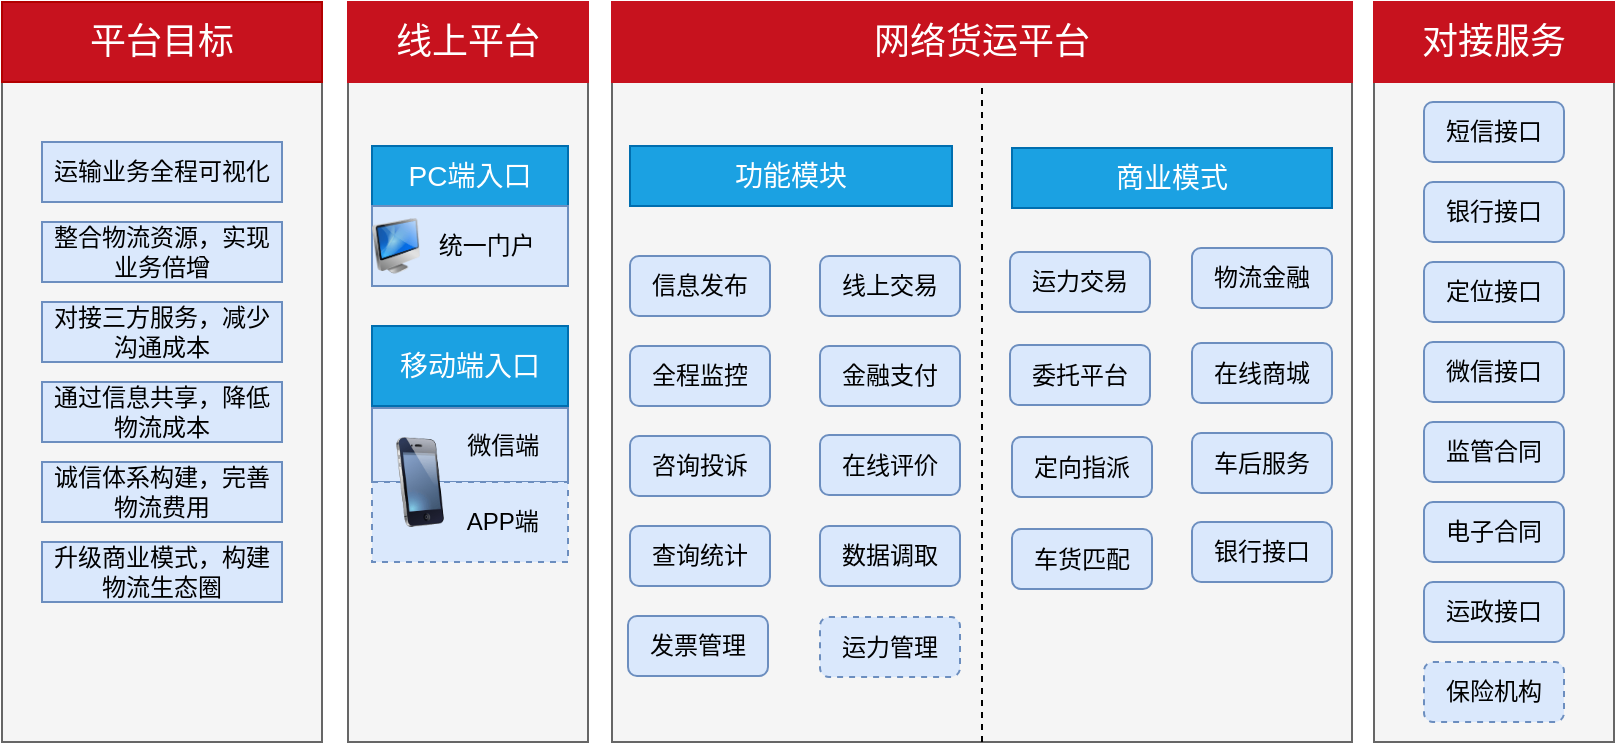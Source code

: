<mxfile version="12.3.5" type="github" pages="1">
  <diagram id="LsuL_oGiGIazWjCH5oAu" name="第 1 页">
    <mxGraphModel dx="854" dy="478" grid="1" gridSize="10" guides="1" tooltips="1" connect="1" arrows="1" fold="1" page="1" pageScale="1" pageWidth="827" pageHeight="1169" math="0" shadow="0">
      <root>
        <mxCell id="0"/>
        <mxCell id="1" parent="0"/>
        <mxCell id="XUsGg3tM2NAVNYVNYR5O-13" value="" style="rounded=0;whiteSpace=wrap;html=1;fillColor=#f5f5f5;strokeColor=#666666;fontColor=#333333;" vertex="1" parent="1">
          <mxGeometry x="15" y="80" width="160" height="330" as="geometry"/>
        </mxCell>
        <mxCell id="XUsGg3tM2NAVNYVNYR5O-14" value="&lt;font style=&quot;font-size: 18px&quot;&gt;平台目标&lt;/font&gt;" style="rounded=0;whiteSpace=wrap;html=1;fillColor=#C7121E;strokeColor=#B20000;fontColor=#ffffff;" vertex="1" parent="1">
          <mxGeometry x="15" y="40" width="160" height="40" as="geometry"/>
        </mxCell>
        <mxCell id="XUsGg3tM2NAVNYVNYR5O-15" value="" style="rounded=0;whiteSpace=wrap;html=1;fillColor=#f5f5f5;strokeColor=#666666;fontColor=#333333;" vertex="1" parent="1">
          <mxGeometry x="188" y="80" width="120" height="330" as="geometry"/>
        </mxCell>
        <mxCell id="XUsGg3tM2NAVNYVNYR5O-16" value="&lt;font style=&quot;font-size: 18px&quot;&gt;线上平台&lt;/font&gt;" style="rounded=0;whiteSpace=wrap;html=1;fillColor=#C7121E;strokeColor=#C7121E;fontColor=#ffffff;" vertex="1" parent="1">
          <mxGeometry x="188" y="40" width="120" height="40" as="geometry"/>
        </mxCell>
        <mxCell id="XUsGg3tM2NAVNYVNYR5O-17" value="" style="rounded=0;whiteSpace=wrap;html=1;fillColor=#f5f5f5;strokeColor=#666666;fontColor=#333333;" vertex="1" parent="1">
          <mxGeometry x="320" y="80" width="370" height="330" as="geometry"/>
        </mxCell>
        <mxCell id="XUsGg3tM2NAVNYVNYR5O-18" value="&lt;font style=&quot;font-size: 18px&quot;&gt;网络货运平台&lt;/font&gt;" style="rounded=0;whiteSpace=wrap;html=1;fillColor=#C7121E;strokeColor=#C7121E;fontColor=#ffffff;" vertex="1" parent="1">
          <mxGeometry x="320" y="40" width="370" height="40" as="geometry"/>
        </mxCell>
        <mxCell id="XUsGg3tM2NAVNYVNYR5O-19" value="" style="rounded=0;whiteSpace=wrap;html=1;fillColor=#f5f5f5;strokeColor=#666666;fontColor=#333333;" vertex="1" parent="1">
          <mxGeometry x="701" y="80" width="120" height="330" as="geometry"/>
        </mxCell>
        <mxCell id="XUsGg3tM2NAVNYVNYR5O-20" value="&lt;font style=&quot;font-size: 18px&quot;&gt;对接服务&lt;/font&gt;" style="rounded=0;whiteSpace=wrap;html=1;fillColor=#C7121E;strokeColor=#C7121E;fontColor=#ffffff;" vertex="1" parent="1">
          <mxGeometry x="701" y="40" width="120" height="40" as="geometry"/>
        </mxCell>
        <mxCell id="XUsGg3tM2NAVNYVNYR5O-21" value="短信接口" style="rounded=1;whiteSpace=wrap;html=1;fillColor=#dae8fc;strokeColor=#6c8ebf;" vertex="1" parent="1">
          <mxGeometry x="726" y="90" width="70" height="30" as="geometry"/>
        </mxCell>
        <mxCell id="XUsGg3tM2NAVNYVNYR5O-22" value="银行接口" style="rounded=1;whiteSpace=wrap;html=1;fillColor=#dae8fc;strokeColor=#6c8ebf;" vertex="1" parent="1">
          <mxGeometry x="726" y="130" width="70" height="30" as="geometry"/>
        </mxCell>
        <mxCell id="XUsGg3tM2NAVNYVNYR5O-23" value="定位接口" style="rounded=1;whiteSpace=wrap;html=1;fillColor=#dae8fc;strokeColor=#6c8ebf;" vertex="1" parent="1">
          <mxGeometry x="726" y="170" width="70" height="30" as="geometry"/>
        </mxCell>
        <mxCell id="XUsGg3tM2NAVNYVNYR5O-24" value="保险机构" style="rounded=1;whiteSpace=wrap;html=1;fillColor=#dae8fc;strokeColor=#6c8ebf;dashed=1;" vertex="1" parent="1">
          <mxGeometry x="726" y="370" width="70" height="30" as="geometry"/>
        </mxCell>
        <mxCell id="XUsGg3tM2NAVNYVNYR5O-25" value="监管合同" style="rounded=1;whiteSpace=wrap;html=1;fillColor=#dae8fc;strokeColor=#6c8ebf;" vertex="1" parent="1">
          <mxGeometry x="726" y="250" width="70" height="30" as="geometry"/>
        </mxCell>
        <mxCell id="XUsGg3tM2NAVNYVNYR5O-26" value="电子合同" style="rounded=1;whiteSpace=wrap;html=1;fillColor=#dae8fc;strokeColor=#6c8ebf;" vertex="1" parent="1">
          <mxGeometry x="726" y="290" width="70" height="30" as="geometry"/>
        </mxCell>
        <mxCell id="XUsGg3tM2NAVNYVNYR5O-27" value="运政接口" style="rounded=1;whiteSpace=wrap;html=1;fillColor=#dae8fc;strokeColor=#6c8ebf;" vertex="1" parent="1">
          <mxGeometry x="726" y="330" width="70" height="30" as="geometry"/>
        </mxCell>
        <mxCell id="XUsGg3tM2NAVNYVNYR5O-28" value="微信接口" style="rounded=1;whiteSpace=wrap;html=1;fillColor=#dae8fc;strokeColor=#6c8ebf;" vertex="1" parent="1">
          <mxGeometry x="726" y="210" width="70" height="30" as="geometry"/>
        </mxCell>
        <mxCell id="XUsGg3tM2NAVNYVNYR5O-31" value="&lt;font style=&quot;font-size: 14px&quot;&gt;PC端入口&lt;/font&gt;" style="rounded=0;whiteSpace=wrap;html=1;fillColor=#1ba1e2;strokeColor=#006EAF;fontColor=#ffffff;" vertex="1" parent="1">
          <mxGeometry x="200" y="112" width="98" height="30" as="geometry"/>
        </mxCell>
        <mxCell id="XUsGg3tM2NAVNYVNYR5O-41" value="&amp;nbsp; &amp;nbsp; &amp;nbsp;统一门户" style="rounded=0;whiteSpace=wrap;html=1;fillColor=#dae8fc;strokeColor=#6c8ebf;" vertex="1" parent="1">
          <mxGeometry x="200" y="142" width="98" height="40" as="geometry"/>
        </mxCell>
        <mxCell id="XUsGg3tM2NAVNYVNYR5O-42" value="" style="image;html=1;labelBackgroundColor=#ffffff;image=img/lib/clip_art/computers/iMac_128x128.png" vertex="1" parent="1">
          <mxGeometry x="200" y="147" width="24" height="30" as="geometry"/>
        </mxCell>
        <mxCell id="XUsGg3tM2NAVNYVNYR5O-43" value="&lt;font style=&quot;font-size: 14px&quot;&gt;移动端入口&lt;/font&gt;" style="rounded=0;whiteSpace=wrap;html=1;fillColor=#1ba1e2;strokeColor=#006EAF;fontColor=#ffffff;" vertex="1" parent="1">
          <mxGeometry x="200" y="202" width="98" height="40" as="geometry"/>
        </mxCell>
        <mxCell id="XUsGg3tM2NAVNYVNYR5O-44" value="&amp;nbsp; &amp;nbsp; &amp;nbsp; &amp;nbsp; &amp;nbsp; 微信端" style="rounded=0;whiteSpace=wrap;html=1;fillColor=#dae8fc;strokeColor=#6c8ebf;" vertex="1" parent="1">
          <mxGeometry x="200" y="243" width="98" height="37" as="geometry"/>
        </mxCell>
        <mxCell id="XUsGg3tM2NAVNYVNYR5O-45" value="&amp;nbsp; &amp;nbsp; &amp;nbsp; &amp;nbsp; &amp;nbsp; APP端" style="rounded=0;whiteSpace=wrap;html=1;fillColor=#dae8fc;strokeColor=#6c8ebf;dashed=1;" vertex="1" parent="1">
          <mxGeometry x="200" y="280" width="98" height="40" as="geometry"/>
        </mxCell>
        <mxCell id="XUsGg3tM2NAVNYVNYR5O-47" value="" style="image;html=1;labelBackgroundColor=#ffffff;image=img/lib/clip_art/telecommunication/iPhone_128x128.png;rounded=0;" vertex="1" parent="1">
          <mxGeometry x="209" y="257.5" width="30" height="45" as="geometry"/>
        </mxCell>
        <mxCell id="XUsGg3tM2NAVNYVNYR5O-48" value="运输业务全程可视化" style="rounded=0;whiteSpace=wrap;html=1;fillColor=#dae8fc;strokeColor=#6c8ebf;" vertex="1" parent="1">
          <mxGeometry x="35" y="110" width="120" height="30" as="geometry"/>
        </mxCell>
        <mxCell id="XUsGg3tM2NAVNYVNYR5O-51" value="整合物流资源，实现业务倍增" style="rounded=0;whiteSpace=wrap;html=1;fillColor=#dae8fc;strokeColor=#6c8ebf;align=center;" vertex="1" parent="1">
          <mxGeometry x="35" y="150" width="120" height="30" as="geometry"/>
        </mxCell>
        <mxCell id="XUsGg3tM2NAVNYVNYR5O-52" value="对接三方服务，减少沟通成本" style="rounded=0;whiteSpace=wrap;html=1;fillColor=#dae8fc;strokeColor=#6c8ebf;" vertex="1" parent="1">
          <mxGeometry x="35" y="190" width="120" height="30" as="geometry"/>
        </mxCell>
        <mxCell id="XUsGg3tM2NAVNYVNYR5O-53" value="通过信息共享，降低物流成本" style="rounded=0;whiteSpace=wrap;html=1;fillColor=#dae8fc;strokeColor=#6c8ebf;" vertex="1" parent="1">
          <mxGeometry x="35" y="230" width="120" height="30" as="geometry"/>
        </mxCell>
        <mxCell id="XUsGg3tM2NAVNYVNYR5O-54" value="诚信体系构建，完善物流费用" style="rounded=0;whiteSpace=wrap;html=1;fillColor=#dae8fc;strokeColor=#6c8ebf;" vertex="1" parent="1">
          <mxGeometry x="35" y="270" width="120" height="30" as="geometry"/>
        </mxCell>
        <mxCell id="XUsGg3tM2NAVNYVNYR5O-55" value="升级商业模式，构建物流生态圈" style="rounded=0;whiteSpace=wrap;html=1;fillColor=#dae8fc;strokeColor=#6c8ebf;" vertex="1" parent="1">
          <mxGeometry x="35" y="310" width="120" height="30" as="geometry"/>
        </mxCell>
        <mxCell id="XUsGg3tM2NAVNYVNYR5O-56" value="&lt;font style=&quot;font-size: 14px&quot;&gt;功能模块&lt;/font&gt;" style="rounded=0;whiteSpace=wrap;html=1;fillColor=#1ba1e2;strokeColor=#006EAF;fontColor=#ffffff;" vertex="1" parent="1">
          <mxGeometry x="329" y="112" width="161" height="30" as="geometry"/>
        </mxCell>
        <mxCell id="XUsGg3tM2NAVNYVNYR5O-57" value="&lt;font style=&quot;font-size: 14px&quot;&gt;商业模式&lt;/font&gt;" style="rounded=0;whiteSpace=wrap;html=1;fillColor=#1ba1e2;strokeColor=#006EAF;fontColor=#ffffff;" vertex="1" parent="1">
          <mxGeometry x="520" y="113" width="160" height="30" as="geometry"/>
        </mxCell>
        <mxCell id="XUsGg3tM2NAVNYVNYR5O-58" value="信息发布" style="rounded=1;whiteSpace=wrap;html=1;fillColor=#dae8fc;strokeColor=#6c8ebf;" vertex="1" parent="1">
          <mxGeometry x="329" y="167" width="70" height="30" as="geometry"/>
        </mxCell>
        <mxCell id="XUsGg3tM2NAVNYVNYR5O-59" value="全程监控" style="rounded=1;whiteSpace=wrap;html=1;fillColor=#dae8fc;strokeColor=#6c8ebf;" vertex="1" parent="1">
          <mxGeometry x="329" y="212" width="70" height="30" as="geometry"/>
        </mxCell>
        <mxCell id="XUsGg3tM2NAVNYVNYR5O-60" value="金融支付" style="rounded=1;whiteSpace=wrap;html=1;fillColor=#dae8fc;strokeColor=#6c8ebf;" vertex="1" parent="1">
          <mxGeometry x="424" y="212" width="70" height="30" as="geometry"/>
        </mxCell>
        <mxCell id="XUsGg3tM2NAVNYVNYR5O-61" value="咨询投诉" style="rounded=1;whiteSpace=wrap;html=1;fillColor=#dae8fc;strokeColor=#6c8ebf;" vertex="1" parent="1">
          <mxGeometry x="329" y="257" width="70" height="30" as="geometry"/>
        </mxCell>
        <mxCell id="XUsGg3tM2NAVNYVNYR5O-62" value="&lt;p class=&quot;MsoNormal&quot;&gt;&lt;span&gt;&lt;font style=&quot;font-size: 12px&quot;&gt;线上交易&lt;/font&gt;&lt;/span&gt;&lt;/p&gt;" style="rounded=1;whiteSpace=wrap;html=1;fillColor=#dae8fc;strokeColor=#6c8ebf;fontStyle=0" vertex="1" parent="1">
          <mxGeometry x="424" y="167" width="70" height="30" as="geometry"/>
        </mxCell>
        <mxCell id="XUsGg3tM2NAVNYVNYR5O-64" value="在线评价" style="rounded=1;whiteSpace=wrap;html=1;fillColor=#dae8fc;strokeColor=#6c8ebf;" vertex="1" parent="1">
          <mxGeometry x="424" y="256.5" width="70" height="30" as="geometry"/>
        </mxCell>
        <mxCell id="XUsGg3tM2NAVNYVNYR5O-65" value="查询统计" style="rounded=1;whiteSpace=wrap;html=1;fillColor=#dae8fc;strokeColor=#6c8ebf;" vertex="1" parent="1">
          <mxGeometry x="329" y="302" width="70" height="30" as="geometry"/>
        </mxCell>
        <mxCell id="XUsGg3tM2NAVNYVNYR5O-66" value="数据调取" style="rounded=1;whiteSpace=wrap;html=1;fillColor=#dae8fc;strokeColor=#6c8ebf;" vertex="1" parent="1">
          <mxGeometry x="424" y="302" width="70" height="30" as="geometry"/>
        </mxCell>
        <mxCell id="XUsGg3tM2NAVNYVNYR5O-69" value="运力交易" style="rounded=1;whiteSpace=wrap;html=1;fillColor=#dae8fc;strokeColor=#6c8ebf;" vertex="1" parent="1">
          <mxGeometry x="519" y="165" width="70" height="30" as="geometry"/>
        </mxCell>
        <mxCell id="XUsGg3tM2NAVNYVNYR5O-70" value="委托平台" style="rounded=1;whiteSpace=wrap;html=1;fillColor=#dae8fc;strokeColor=#6c8ebf;" vertex="1" parent="1">
          <mxGeometry x="519" y="211.5" width="70" height="30" as="geometry"/>
        </mxCell>
        <mxCell id="XUsGg3tM2NAVNYVNYR5O-71" value="在线商城" style="rounded=1;whiteSpace=wrap;html=1;fillColor=#dae8fc;strokeColor=#6c8ebf;" vertex="1" parent="1">
          <mxGeometry x="610" y="210.5" width="70" height="30" as="geometry"/>
        </mxCell>
        <mxCell id="XUsGg3tM2NAVNYVNYR5O-72" value="定向指派" style="rounded=1;whiteSpace=wrap;html=1;fillColor=#dae8fc;strokeColor=#6c8ebf;" vertex="1" parent="1">
          <mxGeometry x="520" y="257.5" width="70" height="30" as="geometry"/>
        </mxCell>
        <mxCell id="XUsGg3tM2NAVNYVNYR5O-73" value="物流金融" style="rounded=1;whiteSpace=wrap;html=1;fillColor=#dae8fc;strokeColor=#6c8ebf;" vertex="1" parent="1">
          <mxGeometry x="610" y="163" width="70" height="30" as="geometry"/>
        </mxCell>
        <mxCell id="XUsGg3tM2NAVNYVNYR5O-74" value="车后服务" style="rounded=1;whiteSpace=wrap;html=1;fillColor=#dae8fc;strokeColor=#6c8ebf;" vertex="1" parent="1">
          <mxGeometry x="610" y="255.5" width="70" height="30" as="geometry"/>
        </mxCell>
        <mxCell id="XUsGg3tM2NAVNYVNYR5O-75" value="车货匹配" style="rounded=1;whiteSpace=wrap;html=1;fillColor=#dae8fc;strokeColor=#6c8ebf;" vertex="1" parent="1">
          <mxGeometry x="520" y="303.5" width="70" height="30" as="geometry"/>
        </mxCell>
        <mxCell id="XUsGg3tM2NAVNYVNYR5O-76" value="银行接口" style="rounded=1;whiteSpace=wrap;html=1;fillColor=#dae8fc;strokeColor=#6c8ebf;" vertex="1" parent="1">
          <mxGeometry x="610" y="300" width="70" height="30" as="geometry"/>
        </mxCell>
        <mxCell id="XUsGg3tM2NAVNYVNYR5O-81" value="发票管理" style="rounded=1;whiteSpace=wrap;html=1;fillColor=#dae8fc;strokeColor=#6c8ebf;" vertex="1" parent="1">
          <mxGeometry x="328" y="347" width="70" height="30" as="geometry"/>
        </mxCell>
        <mxCell id="XUsGg3tM2NAVNYVNYR5O-82" value="运力管理" style="rounded=1;whiteSpace=wrap;html=1;fillColor=#dae8fc;strokeColor=#6c8ebf;dashed=1;" vertex="1" parent="1">
          <mxGeometry x="424" y="347.5" width="70" height="30" as="geometry"/>
        </mxCell>
        <mxCell id="XUsGg3tM2NAVNYVNYR5O-86" value="" style="endArrow=none;dashed=1;html=1;exitX=0.5;exitY=1;exitDx=0;exitDy=0;entryX=0.5;entryY=0;entryDx=0;entryDy=0;" edge="1" parent="1" source="XUsGg3tM2NAVNYVNYR5O-17" target="XUsGg3tM2NAVNYVNYR5O-17">
          <mxGeometry width="50" height="50" relative="1" as="geometry">
            <mxPoint x="490" y="140" as="sourcePoint"/>
            <mxPoint x="540" y="90" as="targetPoint"/>
          </mxGeometry>
        </mxCell>
      </root>
    </mxGraphModel>
  </diagram>
</mxfile>
